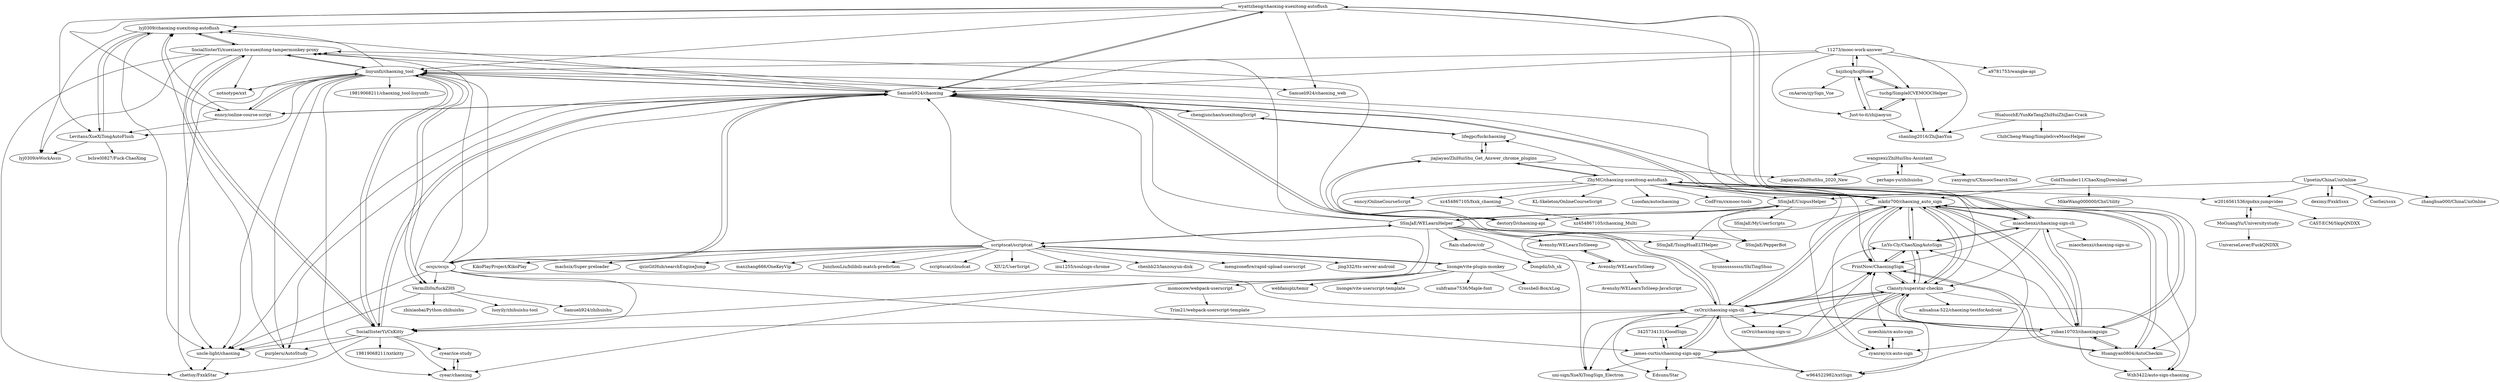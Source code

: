digraph G {
"wyattzheng/chaoxing-xuexitong-autoflush" -> "lyj0309/chaoxing-xuexitong-autoflush"
"wyattzheng/chaoxing-xuexitong-autoflush" -> "Samueli924/chaoxing"
"wyattzheng/chaoxing-xuexitong-autoflush" -> "liuyunfz/chaoxing_tool"
"wyattzheng/chaoxing-xuexitong-autoflush" -> "mkdir700/chaoxing_auto_sign"
"wyattzheng/chaoxing-xuexitong-autoflush" -> "miaochenxi/chaoxing-sign-cli"
"wyattzheng/chaoxing-xuexitong-autoflush" -> "Samueli924/chaoxing_web"
"wyattzheng/chaoxing-xuexitong-autoflush" -> "Levitans/XueXiTongAutoFlush"
"wyattzheng/chaoxing-xuexitong-autoflush" -> "enncy/online-course-script"
"mkdir700/chaoxing_auto_sign" -> "yuban10703/chaoxingsign"
"mkdir700/chaoxing_auto_sign" -> "Huangyan0804/AutoCheckin"
"mkdir700/chaoxing_auto_sign" -> "Clansty/superstar-checkin"
"mkdir700/chaoxing_auto_sign" -> "PrintNow/ChaoxingSign"
"mkdir700/chaoxing_auto_sign" -> "ZhyMC/chaoxing-xuexitong-autoflush"
"mkdir700/chaoxing_auto_sign" -> "LnYo-Cly/ChaoXingAutoSign"
"mkdir700/chaoxing_auto_sign" -> "Wzb3422/auto-sign-chaoxing"
"mkdir700/chaoxing_auto_sign" -> "cxOrz/chaoxing-sign-cli"
"mkdir700/chaoxing_auto_sign" -> "miaochenxi/chaoxing-sign-cli"
"mkdir700/chaoxing_auto_sign" -> "uni-sign/XueXiTongSign_Electron"
"mkdir700/chaoxing_auto_sign" -> "cyanray/cx-auto-sign"
"mkdir700/chaoxing_auto_sign" -> "w964522982/xxtSign"
"mkdir700/chaoxing_auto_sign" -> "liuyunfz/chaoxing_tool"
"mkdir700/chaoxing_auto_sign" -> "Samueli924/chaoxing"
"mkdir700/chaoxing_auto_sign" -> "destoryD/chaoxing-api"
"cxOrz/chaoxing-sign-cli" -> "james-curtis/chaoxing-sign-app"
"cxOrz/chaoxing-sign-cli" -> "Clansty/superstar-checkin"
"cxOrz/chaoxing-sign-cli" -> "cxOrz/chaoxing-sign-ui"
"cxOrz/chaoxing-sign-cli" -> "Samueli924/chaoxing"
"cxOrz/chaoxing-sign-cli" -> "mkdir700/chaoxing_auto_sign"
"cxOrz/chaoxing-sign-cli" -> "uni-sign/XueXiTongSign_Electron"
"cxOrz/chaoxing-sign-cli" -> "LnYo-Cly/ChaoXingAutoSign"
"cxOrz/chaoxing-sign-cli" -> "PrintNow/ChaoxingSign"
"cxOrz/chaoxing-sign-cli" -> "w964522982/xxtSign"
"cxOrz/chaoxing-sign-cli" -> "yuban10703/chaoxingsign"
"cxOrz/chaoxing-sign-cli" -> "Edsuns/Star"
"cxOrz/chaoxing-sign-cli" -> "SocialSisterYi/CxKitty"
"cxOrz/chaoxing-sign-cli" -> "3425734131/GoodSign"
"james-curtis/chaoxing-sign-app" -> "cxOrz/chaoxing-sign-cli"
"james-curtis/chaoxing-sign-app" -> "Clansty/superstar-checkin"
"james-curtis/chaoxing-sign-app" -> "w964522982/xxtSign"
"james-curtis/chaoxing-sign-app" -> "uni-sign/XueXiTongSign_Electron"
"james-curtis/chaoxing-sign-app" -> "Edsuns/Star"
"james-curtis/chaoxing-sign-app" -> "PrintNow/ChaoxingSign"
"james-curtis/chaoxing-sign-app" -> "3425734131/GoodSign"
"scriptscat/scriptcat" -> "chenhb23/lanzouyun-disk" ["e"=1]
"scriptscat/scriptcat" -> "ocsjs/ocsjs"
"scriptscat/scriptcat" -> "lisonge/vite-plugin-monkey"
"scriptscat/scriptcat" -> "mengzonefire/rapid-upload-userscript" ["e"=1]
"scriptscat/scriptcat" -> "jing332/tts-server-android" ["e"=1]
"scriptscat/scriptcat" -> "KikoPlayProject/KikoPlay" ["e"=1]
"scriptscat/scriptcat" -> "machsix/Super-preloader" ["e"=1]
"scriptscat/scriptcat" -> "qxinGitHub/searchEngineJump" ["e"=1]
"scriptscat/scriptcat" -> "maxzhang666/OneKeyVip" ["e"=1]
"scriptscat/scriptcat" -> "JunzhouLiu/bilibili-match-prediction" ["e"=1]
"scriptscat/scriptcat" -> "Samueli924/chaoxing"
"scriptscat/scriptcat" -> "SSmJaE/WELearnHelper"
"scriptscat/scriptcat" -> "scriptscat/cloudcat"
"scriptscat/scriptcat" -> "XIU2/UserScript" ["e"=1]
"scriptscat/scriptcat" -> "inu1255/soulsign-chrome" ["e"=1]
"SocialSisterYi/CxKitty" -> "cyear/ice-study"
"SocialSisterYi/CxKitty" -> "uncle-light/chaoxing"
"SocialSisterYi/CxKitty" -> "cyear/chaoxing"
"SocialSisterYi/CxKitty" -> "liuyunfz/chaoxing_tool"
"SocialSisterYi/CxKitty" -> "SocialSisterYi/xuexiaoyi-to-xuexitong-tampermonkey-proxy"
"SocialSisterYi/CxKitty" -> "chettoy/FxxkStar"
"SocialSisterYi/CxKitty" -> "Samueli924/chaoxing"
"SocialSisterYi/CxKitty" -> "purpleru/AutoStudy"
"SocialSisterYi/CxKitty" -> "19819068211/xxtkitty"
"yuban10703/chaoxingsign" -> "mkdir700/chaoxing_auto_sign"
"yuban10703/chaoxingsign" -> "Huangyan0804/AutoCheckin"
"yuban10703/chaoxingsign" -> "PrintNow/ChaoxingSign"
"yuban10703/chaoxingsign" -> "ZhyMC/chaoxing-xuexitong-autoflush"
"yuban10703/chaoxingsign" -> "Clansty/superstar-checkin"
"yuban10703/chaoxingsign" -> "Wzb3422/auto-sign-chaoxing"
"yuban10703/chaoxingsign" -> "LnYo-Cly/ChaoXingAutoSign"
"yuban10703/chaoxingsign" -> "cyanray/cx-auto-sign"
"yuban10703/chaoxingsign" -> "cxOrz/chaoxing-sign-cli"
"yuban10703/chaoxingsign" -> "miaochenxi/chaoxing-sign-cli"
"ZhyMC/chaoxing-xuexitong-autoflush" -> "mkdir700/chaoxing_auto_sign"
"ZhyMC/chaoxing-xuexitong-autoflush" -> "Luoofan/autochaoxing"
"ZhyMC/chaoxing-xuexitong-autoflush" -> "yuban10703/chaoxingsign"
"ZhyMC/chaoxing-xuexitong-autoflush" -> "xz454867105/fxxk_chaoxing"
"ZhyMC/chaoxing-xuexitong-autoflush" -> "PrintNow/ChaoxingSign"
"ZhyMC/chaoxing-xuexitong-autoflush" -> "CodFrm/cxmooc-tools" ["e"=1]
"ZhyMC/chaoxing-xuexitong-autoflush" -> "cyanray/cx-auto-sign"
"ZhyMC/chaoxing-xuexitong-autoflush" -> "jiajiayao/ZhiHuiShu_Get_Answer_chrome_plugins"
"ZhyMC/chaoxing-xuexitong-autoflush" -> "enncy/OnlineCourseScript"
"ZhyMC/chaoxing-xuexitong-autoflush" -> "KL-Skeleton/OnlineCourseScript"
"ZhyMC/chaoxing-xuexitong-autoflush" -> "destoryD/chaoxing-api"
"ZhyMC/chaoxing-xuexitong-autoflush" -> "SSmJaE/UnipusHelper"
"ZhyMC/chaoxing-xuexitong-autoflush" -> "w2016561536/qndxx-jumpvideo"
"ZhyMC/chaoxing-xuexitong-autoflush" -> "Huangyan0804/AutoCheckin"
"ZhyMC/chaoxing-xuexitong-autoflush" -> "lifegpc/fuckchaoxing"
"Samueli924/chaoxing" -> "liuyunfz/chaoxing_tool"
"Samueli924/chaoxing" -> "SocialSisterYi/CxKitty"
"Samueli924/chaoxing" -> "cxOrz/chaoxing-sign-cli"
"Samueli924/chaoxing" -> "wyattzheng/chaoxing-xuexitong-autoflush"
"Samueli924/chaoxing" -> "uncle-light/chaoxing"
"Samueli924/chaoxing" -> "ocsjs/ocsjs"
"Samueli924/chaoxing" -> "enncy/online-course-script"
"Samueli924/chaoxing" -> "Clansty/superstar-checkin"
"Samueli924/chaoxing" -> "SocialSisterYi/xuexiaoyi-to-xuexitong-tampermonkey-proxy"
"Samueli924/chaoxing" -> "mkdir700/chaoxing_auto_sign"
"Samueli924/chaoxing" -> "cyear/chaoxing"
"Samueli924/chaoxing" -> "VermiIIi0n/fuckZHS"
"Samueli924/chaoxing" -> "chengjunchao/xuexitongScript"
"Samueli924/chaoxing" -> "lyj0309/chaoxing-xuexitong-autoflush"
"Samueli924/chaoxing" -> "purpleru/AutoStudy"
"enncy/online-course-script" -> "liuyunfz/chaoxing_tool"
"enncy/online-course-script" -> "Samueli924/chaoxing"
"enncy/online-course-script" -> "Levitans/XueXiTongAutoFlush"
"enncy/online-course-script" -> "lyj0309/chaoxing-xuexitong-autoflush"
"liuyunfz/chaoxing_tool" -> "uncle-light/chaoxing"
"liuyunfz/chaoxing_tool" -> "chettoy/FxxkStar"
"liuyunfz/chaoxing_tool" -> "SocialSisterYi/CxKitty"
"liuyunfz/chaoxing_tool" -> "SocialSisterYi/xuexiaoyi-to-xuexitong-tampermonkey-proxy"
"liuyunfz/chaoxing_tool" -> "Samueli924/chaoxing"
"liuyunfz/chaoxing_tool" -> "Levitans/XueXiTongAutoFlush"
"liuyunfz/chaoxing_tool" -> "VermiIIi0n/fuckZHS"
"liuyunfz/chaoxing_tool" -> "Samueli924/chaoxing_web"
"liuyunfz/chaoxing_tool" -> "enncy/online-course-script"
"liuyunfz/chaoxing_tool" -> "lyj0309/chaoxing-xuexitong-autoflush"
"liuyunfz/chaoxing_tool" -> "purpleru/AutoStudy"
"liuyunfz/chaoxing_tool" -> "cyear/chaoxing"
"liuyunfz/chaoxing_tool" -> "notnotype/xxt"
"liuyunfz/chaoxing_tool" -> "19819068211/chaoxing_tool-liuyunfz-"
"SSmJaE/UnipusHelper" -> "SSmJaE/MyUserScripts"
"SSmJaE/UnipusHelper" -> "SSmJaE/TsingHuaELTHelper"
"SSmJaE/UnipusHelper" -> "SSmJaE/WELearnHelper"
"SSmJaE/UnipusHelper" -> "SSmJaE/PepperBot"
"PrintNow/ChaoxingSign" -> "mkdir700/chaoxing_auto_sign"
"PrintNow/ChaoxingSign" -> "Huangyan0804/AutoCheckin"
"PrintNow/ChaoxingSign" -> "Clansty/superstar-checkin"
"PrintNow/ChaoxingSign" -> "LnYo-Cly/ChaoXingAutoSign"
"chengjunchao/xuexitongScript" -> "lifegpc/fuckchaoxing"
"chengjunchao/xuexitongScript" -> "Samueli924/chaoxing"
"3425734131/GoodSign" -> "james-curtis/chaoxing-sign-app"
"LnYo-Cly/ChaoXingAutoSign" -> "mkdir700/chaoxing_auto_sign"
"LnYo-Cly/ChaoXingAutoSign" -> "PrintNow/ChaoxingSign"
"LnYo-Cly/ChaoXingAutoSign" -> "Clansty/superstar-checkin"
"LnYo-Cly/ChaoXingAutoSign" -> "miaochenxi/chaoxing-sign-cli"
"wangzexi/ZhiHuiShu-Assistant" -> "jiajiayao/ZhiHuiShu_2020_New"
"wangzexi/ZhiHuiShu-Assistant" -> "perhaps-yo/zhihuishu"
"wangzexi/ZhiHuiShu-Assistant" -> "yanyongyu/CXmoocSearchTool"
"11273/mooc-work-answer" -> "hsjzhcq/hcqHome"
"11273/mooc-work-answer" -> "liuyunfz/chaoxing_tool"
"11273/mooc-work-answer" -> "tuchg/SimpleICVEMOOCHelper"
"11273/mooc-work-answer" -> "Just-to-it/zhijiaoyun"
"11273/mooc-work-answer" -> "Samueli924/chaoxing"
"11273/mooc-work-answer" -> "shanling2016/ZhiJiaoYun"
"11273/mooc-work-answer" -> "a9781753/wangke-api"
"tuchg/SimpleICVEMOOCHelper" -> "Just-to-it/zhijiaoyun"
"tuchg/SimpleICVEMOOCHelper" -> "shanling2016/ZhiJiaoYun"
"tuchg/SimpleICVEMOOCHelper" -> "hsjzhcq/hcqHome"
"Clansty/superstar-checkin" -> "james-curtis/chaoxing-sign-app"
"Clansty/superstar-checkin" -> "cxOrz/chaoxing-sign-cli"
"Clansty/superstar-checkin" -> "mkdir700/chaoxing_auto_sign"
"Clansty/superstar-checkin" -> "moeshin/cx-auto-sign"
"Clansty/superstar-checkin" -> "PrintNow/ChaoxingSign"
"Clansty/superstar-checkin" -> "uni-sign/XueXiTongSign_Electron"
"Clansty/superstar-checkin" -> "cxOrz/chaoxing-sign-ui"
"Clansty/superstar-checkin" -> "Wzb3422/auto-sign-chaoxing"
"Clansty/superstar-checkin" -> "w964522982/xxtSign"
"Clansty/superstar-checkin" -> "LnYo-Cly/ChaoXingAutoSign"
"Clansty/superstar-checkin" -> "aihuahua-522/chaoxing-testforAndroid"
"Huangyan0804/AutoCheckin" -> "mkdir700/chaoxing_auto_sign"
"Huangyan0804/AutoCheckin" -> "yuban10703/chaoxingsign"
"Huangyan0804/AutoCheckin" -> "PrintNow/ChaoxingSign"
"Huangyan0804/AutoCheckin" -> "Wzb3422/auto-sign-chaoxing"
"Rain-shadow/cdr" -> "Dongdii/lsh_sk"
"jiajiayao/ZhiHuiShu_Get_Answer_chrome_plugins" -> "jiajiayao/ZhiHuiShu_2020_New"
"jiajiayao/ZhiHuiShu_Get_Answer_chrome_plugins" -> "destoryD/chaoxing-api"
"jiajiayao/ZhiHuiShu_Get_Answer_chrome_plugins" -> "ZhyMC/chaoxing-xuexitong-autoflush"
"jiajiayao/ZhiHuiShu_Get_Answer_chrome_plugins" -> "lifegpc/fuckchaoxing"
"SSmJaE/WELearnHelper" -> "SSmJaE/UnipusHelper"
"SSmJaE/WELearnHelper" -> "Avenshy/WELearnToSleep"
"SSmJaE/WELearnHelper" -> "SSmJaE/TsingHuaELTHelper"
"SSmJaE/WELearnHelper" -> "Rain-shadow/cdr"
"SSmJaE/WELearnHelper" -> "Avenshy/WELearnToSleeep"
"SSmJaE/WELearnHelper" -> "cxOrz/chaoxing-sign-cli"
"SSmJaE/WELearnHelper" -> "Samueli924/chaoxing"
"SSmJaE/WELearnHelper" -> "SocialSisterYi/CxKitty"
"SSmJaE/WELearnHelper" -> "SSmJaE/PepperBot"
"SSmJaE/WELearnHelper" -> "scriptscat/scriptcat"
"SSmJaE/WELearnHelper" -> "SocialSisterYi/xuexiaoyi-to-xuexitong-tampermonkey-proxy"
"deximy/FxxkSsxx" -> "Upsetin/ChinaUniOnline"
"miaochenxi/chaoxing-sign-cli" -> "miaochenxi/chaoxing-sign-ui"
"miaochenxi/chaoxing-sign-cli" -> "LnYo-Cly/ChaoXingAutoSign"
"miaochenxi/chaoxing-sign-cli" -> "mkdir700/chaoxing_auto_sign"
"miaochenxi/chaoxing-sign-cli" -> "Clansty/superstar-checkin"
"miaochenxi/chaoxing-sign-cli" -> "PrintNow/ChaoxingSign"
"miaochenxi/chaoxing-sign-cli" -> "yuban10703/chaoxingsign"
"miaochenxi/chaoxing-sign-cli" -> "wyattzheng/chaoxing-xuexitong-autoflush"
"Upsetin/ChinaUniOnline" -> "deximy/FxxkSsxx"
"Upsetin/ChinaUniOnline" -> "CooSei/ssxx"
"Upsetin/ChinaUniOnline" -> "w2016561536/qndxx-jumpvideo"
"Upsetin/ChinaUniOnline" -> "zhanghua000/ChinaUniOnline"
"Upsetin/ChinaUniOnline" -> "SSmJaE/UnipusHelper"
"w2016561536/qndxx-jumpvideo" -> "CAST-ECM/SkipQNDXX"
"w2016561536/qndxx-jumpvideo" -> "MoGuangYu/Universitystudy-"
"hsjzhcq/hcqHome" -> "11273/mooc-work-answer"
"hsjzhcq/hcqHome" -> "Just-to-it/zhijiaoyun"
"hsjzhcq/hcqHome" -> "tuchg/SimpleICVEMOOCHelper"
"hsjzhcq/hcqHome" -> "cnAaron/zjySign_Vue"
"xz454867105/fxxk_chaoxing" -> "xz454867105/chaoxing_Multi"
"perhaps-yo/zhihuishu" -> "wangzexi/ZhiHuiShu-Assistant"
"destoryD/chaoxing-api" -> "SocialSisterYi/xuexiaoyi-to-xuexitong-tampermonkey-proxy"
"destoryD/chaoxing-api" -> "jiajiayao/ZhiHuiShu_Get_Answer_chrome_plugins"
"Levitans/XueXiTongAutoFlush" -> "lyj0309/chaoxing-xuexitong-autoflush"
"Levitans/XueXiTongAutoFlush" -> "lyj0309/eWorkAssis"
"Levitans/XueXiTongAutoFlush" -> "bclswl0827/Fuck-ChaoXing"
"Just-to-it/zhijiaoyun" -> "shanling2016/ZhiJiaoYun"
"Just-to-it/zhijiaoyun" -> "tuchg/SimpleICVEMOOCHelper"
"Just-to-it/zhijiaoyun" -> "hsjzhcq/hcqHome"
"lisonge/vite-plugin-monkey" -> "scriptscat/scriptcat"
"lisonge/vite-plugin-monkey" -> "momocow/webpack-userscript"
"lisonge/vite-plugin-monkey" -> "Crossbell-Box/xLog" ["e"=1]
"lisonge/vite-plugin-monkey" -> "webfansplz/temir" ["e"=1]
"lisonge/vite-plugin-monkey" -> "lisonge/vite-userscript-template"
"lisonge/vite-plugin-monkey" -> "subframe7536/Maple-font" ["e"=1]
"MoGuangYu/Universitystudy-" -> "UniverseLover/FuckQNDXX"
"MoGuangYu/Universitystudy-" -> "w2016561536/qndxx-jumpvideo"
"ocsjs/ocsjs" -> "Samueli924/chaoxing"
"ocsjs/ocsjs" -> "VermiIIi0n/fuckZHS"
"ocsjs/ocsjs" -> "SocialSisterYi/CxKitty"
"ocsjs/ocsjs" -> "liuyunfz/chaoxing_tool"
"ocsjs/ocsjs" -> "uncle-light/chaoxing"
"ocsjs/ocsjs" -> "james-curtis/chaoxing-sign-app"
"ocsjs/ocsjs" -> "SocialSisterYi/xuexiaoyi-to-xuexitong-tampermonkey-proxy"
"ocsjs/ocsjs" -> "cxOrz/chaoxing-sign-cli"
"purpleru/AutoStudy" -> "lyj0309/chaoxing-xuexitong-autoflush"
"cyanray/cx-auto-sign" -> "moeshin/cx-auto-sign"
"moeshin/cx-auto-sign" -> "cyanray/cx-auto-sign"
"uncle-light/chaoxing" -> "chettoy/FxxkStar"
"ColdThunder11/ChaoXingDownload" -> "MikeWang000000/ChxUtility"
"ColdThunder11/ChaoXingDownload" -> "mkdir700/chaoxing_auto_sign"
"SSmJaE/TsingHuaELTHelper" -> "hyunsssssssss/ShiTingShuo"
"VermiIIi0n/fuckZHS" -> "zhixiaobai/Python-zhihuishu"
"VermiIIi0n/fuckZHS" -> "liuyunfz/chaoxing_tool"
"VermiIIi0n/fuckZHS" -> "luoyily/zhihuishu-tool"
"VermiIIi0n/fuckZHS" -> "Samueli924/zhihuishu"
"VermiIIi0n/fuckZHS" -> "uncle-light/chaoxing"
"HualuozhE/YunKeTangZhiHuiZhiJiao-Crack" -> "ChihCheng-Wang/SimpleIcveMoocHelper"
"HualuozhE/YunKeTangZhiHuiZhiJiao-Crack" -> "shanling2016/ZhiJiaoYun"
"SocialSisterYi/xuexiaoyi-to-xuexitong-tampermonkey-proxy" -> "chettoy/FxxkStar"
"SocialSisterYi/xuexiaoyi-to-xuexitong-tampermonkey-proxy" -> "lyj0309/chaoxing-xuexitong-autoflush"
"SocialSisterYi/xuexiaoyi-to-xuexitong-tampermonkey-proxy" -> "SocialSisterYi/CxKitty"
"SocialSisterYi/xuexiaoyi-to-xuexitong-tampermonkey-proxy" -> "liuyunfz/chaoxing_tool"
"SocialSisterYi/xuexiaoyi-to-xuexitong-tampermonkey-proxy" -> "uncle-light/chaoxing"
"SocialSisterYi/xuexiaoyi-to-xuexitong-tampermonkey-proxy" -> "lyj0309/eWorkAssis"
"SocialSisterYi/xuexiaoyi-to-xuexitong-tampermonkey-proxy" -> "notnotype/xxt"
"Avenshy/WELearnToSleeep" -> "Avenshy/WELearnToSleep"
"lifegpc/fuckchaoxing" -> "chengjunchao/xuexitongScript"
"lifegpc/fuckchaoxing" -> "jiajiayao/ZhiHuiShu_Get_Answer_chrome_plugins"
"Avenshy/WELearnToSleep" -> "Avenshy/WELearnToSleeep"
"Avenshy/WELearnToSleep" -> "Avenshy/WELearnToSleep-JavaScript"
"cyear/chaoxing" -> "cyear/ice-study"
"lyj0309/chaoxing-xuexitong-autoflush" -> "lyj0309/eWorkAssis"
"lyj0309/chaoxing-xuexitong-autoflush" -> "SocialSisterYi/xuexiaoyi-to-xuexitong-tampermonkey-proxy"
"lyj0309/chaoxing-xuexitong-autoflush" -> "Levitans/XueXiTongAutoFlush"
"lyj0309/chaoxing-xuexitong-autoflush" -> "uncle-light/chaoxing"
"cyear/ice-study" -> "cyear/chaoxing"
"momocow/webpack-userscript" -> "Trim21/webpack-userscript-template"
"wyattzheng/chaoxing-xuexitong-autoflush" ["l"="-35.321,-20.105"]
"lyj0309/chaoxing-xuexitong-autoflush" ["l"="-35.28,-20.112"]
"Samueli924/chaoxing" ["l"="-35.308,-20.137"]
"liuyunfz/chaoxing_tool" ["l"="-35.286,-20.125"]
"mkdir700/chaoxing_auto_sign" ["l"="-35.367,-20.134"]
"miaochenxi/chaoxing-sign-cli" ["l"="-35.375,-20.101"]
"Samueli924/chaoxing_web" ["l"="-35.305,-20.083"]
"Levitans/XueXiTongAutoFlush" ["l"="-35.27,-20.095"]
"enncy/online-course-script" ["l"="-35.296,-20.101"]
"yuban10703/chaoxingsign" ["l"="-35.384,-20.14"]
"Huangyan0804/AutoCheckin" ["l"="-35.396,-20.15"]
"Clansty/superstar-checkin" ["l"="-35.368,-20.117"]
"PrintNow/ChaoxingSign" ["l"="-35.384,-20.126"]
"ZhyMC/chaoxing-xuexitong-autoflush" ["l"="-35.399,-20.18"]
"LnYo-Cly/ChaoXingAutoSign" ["l"="-35.388,-20.111"]
"Wzb3422/auto-sign-chaoxing" ["l"="-35.401,-20.127"]
"cxOrz/chaoxing-sign-cli" ["l"="-35.343,-20.125"]
"uni-sign/XueXiTongSign_Electron" ["l"="-35.351,-20.112"]
"cyanray/cx-auto-sign" ["l"="-35.414,-20.145"]
"w964522982/xxtSign" ["l"="-35.359,-20.105"]
"destoryD/chaoxing-api" ["l"="-35.375,-20.169"]
"james-curtis/chaoxing-sign-app" ["l"="-35.348,-20.095"]
"cxOrz/chaoxing-sign-ui" ["l"="-35.348,-20.147"]
"Edsuns/Star" ["l"="-35.336,-20.077"]
"SocialSisterYi/CxKitty" ["l"="-35.282,-20.145"]
"3425734131/GoodSign" ["l"="-35.356,-20.073"]
"scriptscat/scriptcat" ["l"="-35.236,-20.15"]
"chenhb23/lanzouyun-disk" ["l"="-27.461,-17.907"]
"ocsjs/ocsjs" ["l"="-35.302,-20.119"]
"lisonge/vite-plugin-monkey" ["l"="-35.178,-20.122"]
"mengzonefire/rapid-upload-userscript" ["l"="-35.16,-13.189"]
"jing332/tts-server-android" ["l"="-30.813,-13.394"]
"KikoPlayProject/KikoPlay" ["l"="-33.815,-21.457"]
"machsix/Super-preloader" ["l"="-27.487,-17.77"]
"qxinGitHub/searchEngineJump" ["l"="-27.487,-17.791"]
"maxzhang666/OneKeyVip" ["l"="-36.022,-20.666"]
"JunzhouLiu/bilibili-match-prediction" ["l"="-36.378,-13.726"]
"SSmJaE/WELearnHelper" ["l"="-35.288,-20.19"]
"scriptscat/cloudcat" ["l"="-35.209,-20.14"]
"XIU2/UserScript" ["l"="-27.27,-17.737"]
"inu1255/soulsign-chrome" ["l"="-36.31,-13.645"]
"cyear/ice-study" ["l"="-35.25,-20.137"]
"uncle-light/chaoxing" ["l"="-35.274,-20.129"]
"cyear/chaoxing" ["l"="-35.266,-20.139"]
"SocialSisterYi/xuexiaoyi-to-xuexitong-tampermonkey-proxy" ["l"="-35.294,-20.147"]
"chettoy/FxxkStar" ["l"="-35.268,-20.151"]
"purpleru/AutoStudy" ["l"="-35.261,-20.124"]
"19819068211/xxtkitty" ["l"="-35.26,-20.169"]
"Luoofan/autochaoxing" ["l"="-35.405,-20.22"]
"xz454867105/fxxk_chaoxing" ["l"="-35.448,-20.183"]
"CodFrm/cxmooc-tools" ["l"="-27.131,-17.779"]
"jiajiayao/ZhiHuiShu_Get_Answer_chrome_plugins" ["l"="-35.42,-20.18"]
"enncy/OnlineCourseScript" ["l"="-35.427,-20.209"]
"KL-Skeleton/OnlineCourseScript" ["l"="-35.452,-20.211"]
"SSmJaE/UnipusHelper" ["l"="-35.332,-20.224"]
"w2016561536/qndxx-jumpvideo" ["l"="-35.41,-20.258"]
"lifegpc/fuckchaoxing" ["l"="-35.379,-20.198"]
"VermiIIi0n/fuckZHS" ["l"="-35.282,-20.087"]
"chengjunchao/xuexitongScript" ["l"="-35.34,-20.179"]
"notnotype/xxt" ["l"="-35.277,-20.164"]
"19819068211/chaoxing_tool-liuyunfz-" ["l"="-35.248,-20.107"]
"SSmJaE/MyUserScripts" ["l"="-35.336,-20.247"]
"SSmJaE/TsingHuaELTHelper" ["l"="-35.302,-20.237"]
"SSmJaE/PepperBot" ["l"="-35.305,-20.217"]
"wangzexi/ZhiHuiShu-Assistant" ["l"="-35.546,-20.125"]
"jiajiayao/ZhiHuiShu_2020_New" ["l"="-35.492,-20.152"]
"perhaps-yo/zhihuishu" ["l"="-35.557,-20.1"]
"yanyongyu/CXmoocSearchTool" ["l"="-35.583,-20.111"]
"11273/mooc-work-answer" ["l"="-35.213,-20.176"]
"hsjzhcq/hcqHome" ["l"="-35.182,-20.184"]
"tuchg/SimpleICVEMOOCHelper" ["l"="-35.191,-20.203"]
"Just-to-it/zhijiaoyun" ["l"="-35.174,-20.198"]
"shanling2016/ZhiJiaoYun" ["l"="-35.175,-20.215"]
"a9781753/wangke-api" ["l"="-35.179,-20.163"]
"moeshin/cx-auto-sign" ["l"="-35.418,-20.124"]
"aihuahua-522/chaoxing-testforAndroid" ["l"="-35.4,-20.082"]
"Rain-shadow/cdr" ["l"="-35.27,-20.24"]
"Dongdii/lsh_sk" ["l"="-35.257,-20.265"]
"Avenshy/WELearnToSleep" ["l"="-35.249,-20.223"]
"Avenshy/WELearnToSleeep" ["l"="-35.264,-20.211"]
"deximy/FxxkSsxx" ["l"="-35.357,-20.311"]
"Upsetin/ChinaUniOnline" ["l"="-35.368,-20.281"]
"miaochenxi/chaoxing-sign-ui" ["l"="-35.387,-20.067"]
"CooSei/ssxx" ["l"="-35.388,-20.294"]
"zhanghua000/ChinaUniOnline" ["l"="-35.377,-20.302"]
"CAST-ECM/SkipQNDXX" ["l"="-35.432,-20.263"]
"MoGuangYu/Universitystudy-" ["l"="-35.43,-20.284"]
"cnAaron/zjySign_Vue" ["l"="-35.151,-20.185"]
"xz454867105/chaoxing_Multi" ["l"="-35.471,-20.186"]
"lyj0309/eWorkAssis" ["l"="-35.261,-20.109"]
"bclswl0827/Fuck-ChaoXing" ["l"="-35.245,-20.072"]
"momocow/webpack-userscript" ["l"="-35.129,-20.105"]
"Crossbell-Box/xLog" ["l"="26.66,31.374"]
"webfansplz/temir" ["l"="14.67,-12"]
"lisonge/vite-userscript-template" ["l"="-35.158,-20.112"]
"subframe7536/Maple-font" ["l"="-27.374,-17.561"]
"UniverseLover/FuckQNDXX" ["l"="-35.45,-20.308"]
"ColdThunder11/ChaoXingDownload" ["l"="-35.442,-20.097"]
"MikeWang000000/ChxUtility" ["l"="-35.47,-20.097"]
"hyunsssssssss/ShiTingShuo" ["l"="-35.298,-20.265"]
"zhixiaobai/Python-zhihuishu" ["l"="-35.276,-20.048"]
"luoyily/zhihuishu-tool" ["l"="-35.264,-20.061"]
"Samueli924/zhihuishu" ["l"="-35.285,-20.062"]
"HualuozhE/YunKeTangZhiHuiZhiJiao-Crack" ["l"="-35.146,-20.237"]
"ChihCheng-Wang/SimpleIcveMoocHelper" ["l"="-35.127,-20.248"]
"Avenshy/WELearnToSleep-JavaScript" ["l"="-35.233,-20.242"]
"Trim21/webpack-userscript-template" ["l"="-35.099,-20.095"]
}